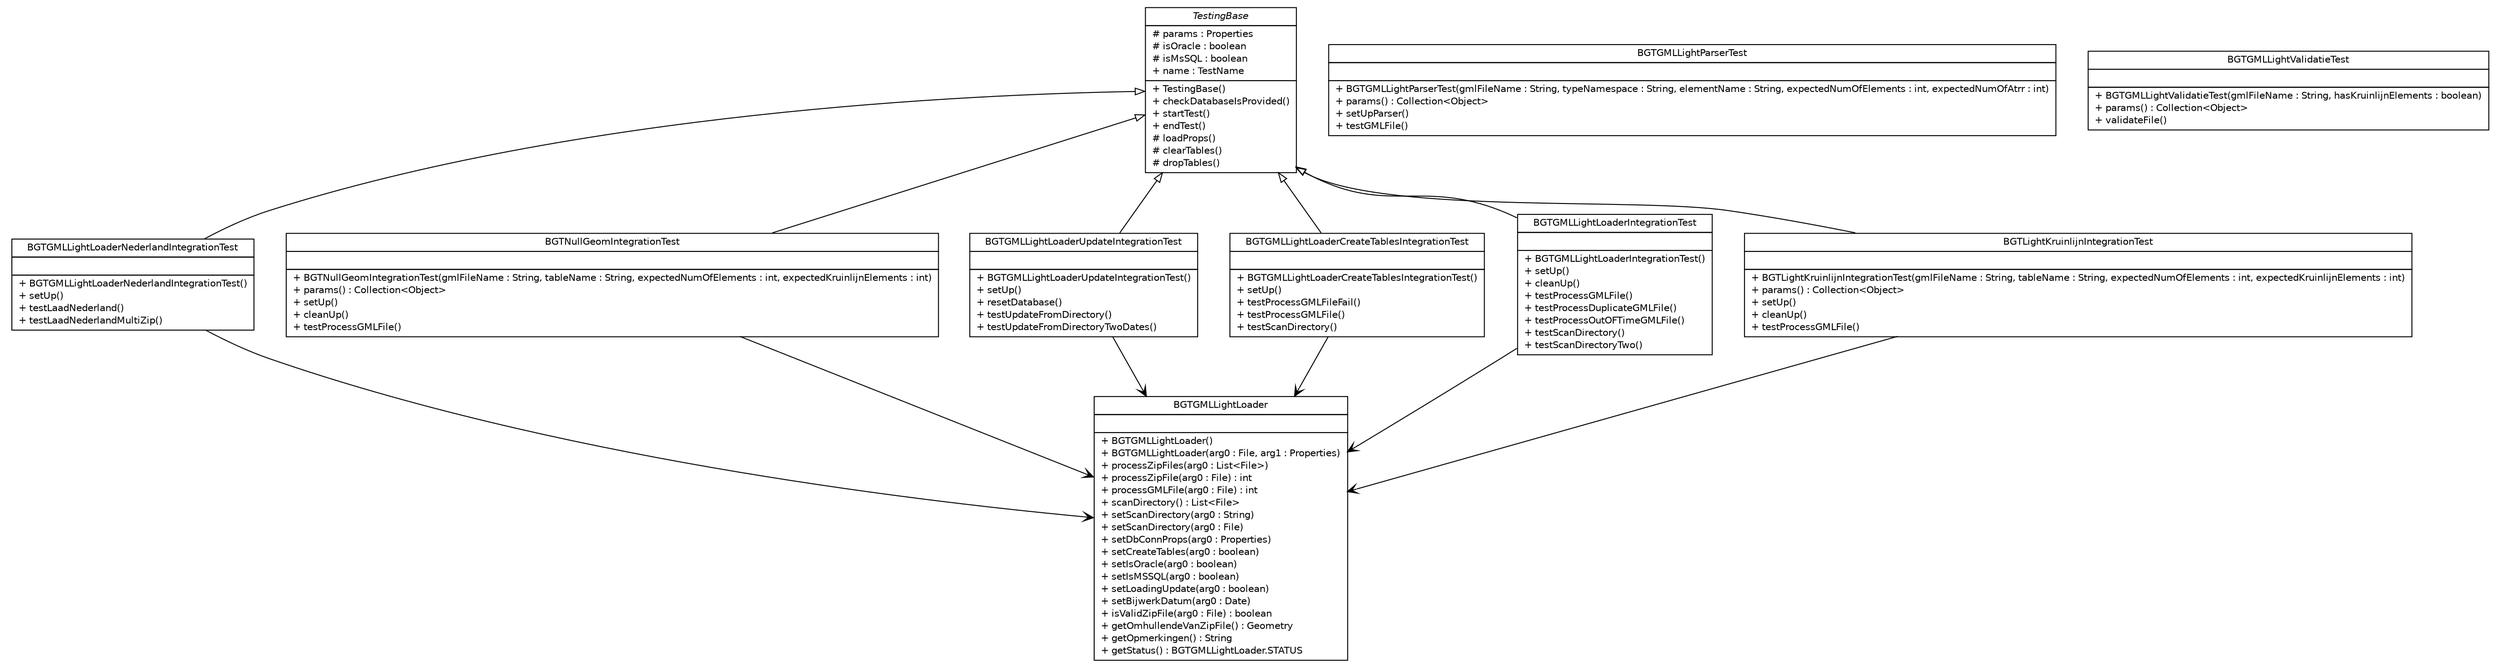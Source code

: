 #!/usr/local/bin/dot
#
# Class diagram 
# Generated by UMLGraph version R5_6-24-gf6e263 (http://www.umlgraph.org/)
#

digraph G {
	edge [fontname="Helvetica",fontsize=10,labelfontname="Helvetica",labelfontsize=10];
	node [fontname="Helvetica",fontsize=10,shape=plaintext];
	nodesep=0.25;
	ranksep=0.5;
	// nl.b3p.brmo.loader.gml.BGTGMLLightLoaderNederlandIntegrationTest
	c11 [label=<<table title="nl.b3p.brmo.loader.gml.BGTGMLLightLoaderNederlandIntegrationTest" border="0" cellborder="1" cellspacing="0" cellpadding="2" port="p" href="./BGTGMLLightLoaderNederlandIntegrationTest.html">
		<tr><td><table border="0" cellspacing="0" cellpadding="1">
<tr><td align="center" balign="center"> BGTGMLLightLoaderNederlandIntegrationTest </td></tr>
		</table></td></tr>
		<tr><td><table border="0" cellspacing="0" cellpadding="1">
<tr><td align="left" balign="left">  </td></tr>
		</table></td></tr>
		<tr><td><table border="0" cellspacing="0" cellpadding="1">
<tr><td align="left" balign="left"> + BGTGMLLightLoaderNederlandIntegrationTest() </td></tr>
<tr><td align="left" balign="left"> + setUp() </td></tr>
<tr><td align="left" balign="left"> + testLaadNederland() </td></tr>
<tr><td align="left" balign="left"> + testLaadNederlandMultiZip() </td></tr>
		</table></td></tr>
		</table>>, URL="./BGTGMLLightLoaderNederlandIntegrationTest.html", fontname="Helvetica", fontcolor="black", fontsize=10.0];
	// nl.b3p.brmo.loader.gml.BGTNullGeomIntegrationTest
	c12 [label=<<table title="nl.b3p.brmo.loader.gml.BGTNullGeomIntegrationTest" border="0" cellborder="1" cellspacing="0" cellpadding="2" port="p" href="./BGTNullGeomIntegrationTest.html">
		<tr><td><table border="0" cellspacing="0" cellpadding="1">
<tr><td align="center" balign="center"> BGTNullGeomIntegrationTest </td></tr>
		</table></td></tr>
		<tr><td><table border="0" cellspacing="0" cellpadding="1">
<tr><td align="left" balign="left">  </td></tr>
		</table></td></tr>
		<tr><td><table border="0" cellspacing="0" cellpadding="1">
<tr><td align="left" balign="left"> + BGTNullGeomIntegrationTest(gmlFileName : String, tableName : String, expectedNumOfElements : int, expectedKruinlijnElements : int) </td></tr>
<tr><td align="left" balign="left"> + params() : Collection&lt;Object&gt; </td></tr>
<tr><td align="left" balign="left"> + setUp() </td></tr>
<tr><td align="left" balign="left"> + cleanUp() </td></tr>
<tr><td align="left" balign="left"> + testProcessGMLFile() </td></tr>
		</table></td></tr>
		</table>>, URL="./BGTNullGeomIntegrationTest.html", fontname="Helvetica", fontcolor="black", fontsize=10.0];
	// nl.b3p.brmo.loader.gml.BGTGMLLightParserTest
	c13 [label=<<table title="nl.b3p.brmo.loader.gml.BGTGMLLightParserTest" border="0" cellborder="1" cellspacing="0" cellpadding="2" port="p" href="./BGTGMLLightParserTest.html">
		<tr><td><table border="0" cellspacing="0" cellpadding="1">
<tr><td align="center" balign="center"> BGTGMLLightParserTest </td></tr>
		</table></td></tr>
		<tr><td><table border="0" cellspacing="0" cellpadding="1">
<tr><td align="left" balign="left">  </td></tr>
		</table></td></tr>
		<tr><td><table border="0" cellspacing="0" cellpadding="1">
<tr><td align="left" balign="left"> + BGTGMLLightParserTest(gmlFileName : String, typeNamespace : String, elementName : String, expectedNumOfElements : int, expectedNumOfAtrr : int) </td></tr>
<tr><td align="left" balign="left"> + params() : Collection&lt;Object&gt; </td></tr>
<tr><td align="left" balign="left"> + setUpParser() </td></tr>
<tr><td align="left" balign="left"> + testGMLFile() </td></tr>
		</table></td></tr>
		</table>>, URL="./BGTGMLLightParserTest.html", fontname="Helvetica", fontcolor="black", fontsize=10.0];
	// nl.b3p.brmo.loader.gml.BGTGMLLightLoaderUpdateIntegrationTest
	c14 [label=<<table title="nl.b3p.brmo.loader.gml.BGTGMLLightLoaderUpdateIntegrationTest" border="0" cellborder="1" cellspacing="0" cellpadding="2" port="p" href="./BGTGMLLightLoaderUpdateIntegrationTest.html">
		<tr><td><table border="0" cellspacing="0" cellpadding="1">
<tr><td align="center" balign="center"> BGTGMLLightLoaderUpdateIntegrationTest </td></tr>
		</table></td></tr>
		<tr><td><table border="0" cellspacing="0" cellpadding="1">
<tr><td align="left" balign="left">  </td></tr>
		</table></td></tr>
		<tr><td><table border="0" cellspacing="0" cellpadding="1">
<tr><td align="left" balign="left"> + BGTGMLLightLoaderUpdateIntegrationTest() </td></tr>
<tr><td align="left" balign="left"> + setUp() </td></tr>
<tr><td align="left" balign="left"> + resetDatabase() </td></tr>
<tr><td align="left" balign="left"> + testUpdateFromDirectory() </td></tr>
<tr><td align="left" balign="left"> + testUpdateFromDirectoryTwoDates() </td></tr>
		</table></td></tr>
		</table>>, URL="./BGTGMLLightLoaderUpdateIntegrationTest.html", fontname="Helvetica", fontcolor="black", fontsize=10.0];
	// nl.b3p.brmo.loader.gml.BGTGMLLightLoaderCreateTablesIntegrationTest
	c15 [label=<<table title="nl.b3p.brmo.loader.gml.BGTGMLLightLoaderCreateTablesIntegrationTest" border="0" cellborder="1" cellspacing="0" cellpadding="2" port="p" href="./BGTGMLLightLoaderCreateTablesIntegrationTest.html">
		<tr><td><table border="0" cellspacing="0" cellpadding="1">
<tr><td align="center" balign="center"> BGTGMLLightLoaderCreateTablesIntegrationTest </td></tr>
		</table></td></tr>
		<tr><td><table border="0" cellspacing="0" cellpadding="1">
<tr><td align="left" balign="left">  </td></tr>
		</table></td></tr>
		<tr><td><table border="0" cellspacing="0" cellpadding="1">
<tr><td align="left" balign="left"> + BGTGMLLightLoaderCreateTablesIntegrationTest() </td></tr>
<tr><td align="left" balign="left"> + setUp() </td></tr>
<tr><td align="left" balign="left"> + testProcessGMLFileFail() </td></tr>
<tr><td align="left" balign="left"> + testProcessGMLFile() </td></tr>
<tr><td align="left" balign="left"> + testScanDirectory() </td></tr>
		</table></td></tr>
		</table>>, URL="./BGTGMLLightLoaderCreateTablesIntegrationTest.html", fontname="Helvetica", fontcolor="black", fontsize=10.0];
	// nl.b3p.brmo.loader.gml.TestingBase
	c16 [label=<<table title="nl.b3p.brmo.loader.gml.TestingBase" border="0" cellborder="1" cellspacing="0" cellpadding="2" port="p" href="./TestingBase.html">
		<tr><td><table border="0" cellspacing="0" cellpadding="1">
<tr><td align="center" balign="center"><font face="Helvetica-Oblique"> TestingBase </font></td></tr>
		</table></td></tr>
		<tr><td><table border="0" cellspacing="0" cellpadding="1">
<tr><td align="left" balign="left"> # params : Properties </td></tr>
<tr><td align="left" balign="left"> # isOracle : boolean </td></tr>
<tr><td align="left" balign="left"> # isMsSQL : boolean </td></tr>
<tr><td align="left" balign="left"> + name : TestName </td></tr>
		</table></td></tr>
		<tr><td><table border="0" cellspacing="0" cellpadding="1">
<tr><td align="left" balign="left"> + TestingBase() </td></tr>
<tr><td align="left" balign="left"> + checkDatabaseIsProvided() </td></tr>
<tr><td align="left" balign="left"> + startTest() </td></tr>
<tr><td align="left" balign="left"> + endTest() </td></tr>
<tr><td align="left" balign="left"> # loadProps() </td></tr>
<tr><td align="left" balign="left"> # clearTables() </td></tr>
<tr><td align="left" balign="left"> # dropTables() </td></tr>
		</table></td></tr>
		</table>>, URL="./TestingBase.html", fontname="Helvetica", fontcolor="black", fontsize=10.0];
	// nl.b3p.brmo.loader.gml.BGTGMLLightValidatieTest
	c17 [label=<<table title="nl.b3p.brmo.loader.gml.BGTGMLLightValidatieTest" border="0" cellborder="1" cellspacing="0" cellpadding="2" port="p" href="./BGTGMLLightValidatieTest.html">
		<tr><td><table border="0" cellspacing="0" cellpadding="1">
<tr><td align="center" balign="center"> BGTGMLLightValidatieTest </td></tr>
		</table></td></tr>
		<tr><td><table border="0" cellspacing="0" cellpadding="1">
<tr><td align="left" balign="left">  </td></tr>
		</table></td></tr>
		<tr><td><table border="0" cellspacing="0" cellpadding="1">
<tr><td align="left" balign="left"> + BGTGMLLightValidatieTest(gmlFileName : String, hasKruinlijnElements : boolean) </td></tr>
<tr><td align="left" balign="left"> + params() : Collection&lt;Object&gt; </td></tr>
<tr><td align="left" balign="left"> + validateFile() </td></tr>
		</table></td></tr>
		</table>>, URL="./BGTGMLLightValidatieTest.html", fontname="Helvetica", fontcolor="black", fontsize=10.0];
	// nl.b3p.brmo.loader.gml.BGTGMLLightLoaderIntegrationTest
	c18 [label=<<table title="nl.b3p.brmo.loader.gml.BGTGMLLightLoaderIntegrationTest" border="0" cellborder="1" cellspacing="0" cellpadding="2" port="p" href="./BGTGMLLightLoaderIntegrationTest.html">
		<tr><td><table border="0" cellspacing="0" cellpadding="1">
<tr><td align="center" balign="center"> BGTGMLLightLoaderIntegrationTest </td></tr>
		</table></td></tr>
		<tr><td><table border="0" cellspacing="0" cellpadding="1">
<tr><td align="left" balign="left">  </td></tr>
		</table></td></tr>
		<tr><td><table border="0" cellspacing="0" cellpadding="1">
<tr><td align="left" balign="left"> + BGTGMLLightLoaderIntegrationTest() </td></tr>
<tr><td align="left" balign="left"> + setUp() </td></tr>
<tr><td align="left" balign="left"> + cleanUp() </td></tr>
<tr><td align="left" balign="left"> + testProcessGMLFile() </td></tr>
<tr><td align="left" balign="left"> + testProcessDuplicateGMLFile() </td></tr>
<tr><td align="left" balign="left"> + testProcessOutOFTimeGMLFile() </td></tr>
<tr><td align="left" balign="left"> + testScanDirectory() </td></tr>
<tr><td align="left" balign="left"> + testScanDirectoryTwo() </td></tr>
		</table></td></tr>
		</table>>, URL="./BGTGMLLightLoaderIntegrationTest.html", fontname="Helvetica", fontcolor="black", fontsize=10.0];
	// nl.b3p.brmo.loader.gml.BGTLightKruinlijnIntegrationTest
	c19 [label=<<table title="nl.b3p.brmo.loader.gml.BGTLightKruinlijnIntegrationTest" border="0" cellborder="1" cellspacing="0" cellpadding="2" port="p" href="./BGTLightKruinlijnIntegrationTest.html">
		<tr><td><table border="0" cellspacing="0" cellpadding="1">
<tr><td align="center" balign="center"> BGTLightKruinlijnIntegrationTest </td></tr>
		</table></td></tr>
		<tr><td><table border="0" cellspacing="0" cellpadding="1">
<tr><td align="left" balign="left">  </td></tr>
		</table></td></tr>
		<tr><td><table border="0" cellspacing="0" cellpadding="1">
<tr><td align="left" balign="left"> + BGTLightKruinlijnIntegrationTest(gmlFileName : String, tableName : String, expectedNumOfElements : int, expectedKruinlijnElements : int) </td></tr>
<tr><td align="left" balign="left"> + params() : Collection&lt;Object&gt; </td></tr>
<tr><td align="left" balign="left"> + setUp() </td></tr>
<tr><td align="left" balign="left"> + cleanUp() </td></tr>
<tr><td align="left" balign="left"> + testProcessGMLFile() </td></tr>
		</table></td></tr>
		</table>>, URL="./BGTLightKruinlijnIntegrationTest.html", fontname="Helvetica", fontcolor="black", fontsize=10.0];
	//nl.b3p.brmo.loader.gml.BGTGMLLightLoaderNederlandIntegrationTest extends nl.b3p.brmo.loader.gml.TestingBase
	c16:p -> c11:p [dir=back,arrowtail=empty];
	//nl.b3p.brmo.loader.gml.BGTNullGeomIntegrationTest extends nl.b3p.brmo.loader.gml.TestingBase
	c16:p -> c12:p [dir=back,arrowtail=empty];
	//nl.b3p.brmo.loader.gml.BGTGMLLightLoaderUpdateIntegrationTest extends nl.b3p.brmo.loader.gml.TestingBase
	c16:p -> c14:p [dir=back,arrowtail=empty];
	//nl.b3p.brmo.loader.gml.BGTGMLLightLoaderCreateTablesIntegrationTest extends nl.b3p.brmo.loader.gml.TestingBase
	c16:p -> c15:p [dir=back,arrowtail=empty];
	//nl.b3p.brmo.loader.gml.BGTGMLLightLoaderIntegrationTest extends nl.b3p.brmo.loader.gml.TestingBase
	c16:p -> c18:p [dir=back,arrowtail=empty];
	//nl.b3p.brmo.loader.gml.BGTLightKruinlijnIntegrationTest extends nl.b3p.brmo.loader.gml.TestingBase
	c16:p -> c19:p [dir=back,arrowtail=empty];
	// nl.b3p.brmo.loader.gml.BGTGMLLightLoaderNederlandIntegrationTest NAVASSOC nl.b3p.brmo.loader.gml.BGTGMLLightLoader
	c11:p -> c20:p [taillabel="", label="", headlabel="", fontname="Helvetica", fontcolor="black", fontsize=10.0, color="black", arrowhead=open];
	// nl.b3p.brmo.loader.gml.BGTNullGeomIntegrationTest NAVASSOC nl.b3p.brmo.loader.gml.BGTGMLLightLoader
	c12:p -> c20:p [taillabel="", label="", headlabel="", fontname="Helvetica", fontcolor="black", fontsize=10.0, color="black", arrowhead=open];
	// nl.b3p.brmo.loader.gml.BGTGMLLightLoaderUpdateIntegrationTest NAVASSOC nl.b3p.brmo.loader.gml.BGTGMLLightLoader
	c14:p -> c20:p [taillabel="", label="", headlabel="", fontname="Helvetica", fontcolor="black", fontsize=10.0, color="black", arrowhead=open];
	// nl.b3p.brmo.loader.gml.BGTGMLLightLoaderCreateTablesIntegrationTest NAVASSOC nl.b3p.brmo.loader.gml.BGTGMLLightLoader
	c15:p -> c20:p [taillabel="", label="", headlabel="", fontname="Helvetica", fontcolor="black", fontsize=10.0, color="black", arrowhead=open];
	// nl.b3p.brmo.loader.gml.BGTGMLLightLoaderIntegrationTest NAVASSOC nl.b3p.brmo.loader.gml.BGTGMLLightLoader
	c18:p -> c20:p [taillabel="", label="", headlabel="", fontname="Helvetica", fontcolor="black", fontsize=10.0, color="black", arrowhead=open];
	// nl.b3p.brmo.loader.gml.BGTLightKruinlijnIntegrationTest NAVASSOC nl.b3p.brmo.loader.gml.BGTGMLLightLoader
	c19:p -> c20:p [taillabel="", label="", headlabel="", fontname="Helvetica", fontcolor="black", fontsize=10.0, color="black", arrowhead=open];
	// nl.b3p.brmo.loader.gml.BGTGMLLightLoader
	c20 [label=<<table title="nl.b3p.brmo.loader.gml.BGTGMLLightLoader" border="0" cellborder="1" cellspacing="0" cellpadding="2" port="p">
		<tr><td><table border="0" cellspacing="0" cellpadding="1">
<tr><td align="center" balign="center"> BGTGMLLightLoader </td></tr>
		</table></td></tr>
		<tr><td><table border="0" cellspacing="0" cellpadding="1">
<tr><td align="left" balign="left">  </td></tr>
		</table></td></tr>
		<tr><td><table border="0" cellspacing="0" cellpadding="1">
<tr><td align="left" balign="left"> + BGTGMLLightLoader() </td></tr>
<tr><td align="left" balign="left"> + BGTGMLLightLoader(arg0 : File, arg1 : Properties) </td></tr>
<tr><td align="left" balign="left"> + processZipFiles(arg0 : List&lt;File&gt;) </td></tr>
<tr><td align="left" balign="left"> + processZipFile(arg0 : File) : int </td></tr>
<tr><td align="left" balign="left"> + processGMLFile(arg0 : File) : int </td></tr>
<tr><td align="left" balign="left"> + scanDirectory() : List&lt;File&gt; </td></tr>
<tr><td align="left" balign="left"> + setScanDirectory(arg0 : String) </td></tr>
<tr><td align="left" balign="left"> + setScanDirectory(arg0 : File) </td></tr>
<tr><td align="left" balign="left"> + setDbConnProps(arg0 : Properties) </td></tr>
<tr><td align="left" balign="left"> + setCreateTables(arg0 : boolean) </td></tr>
<tr><td align="left" balign="left"> + setIsOracle(arg0 : boolean) </td></tr>
<tr><td align="left" balign="left"> + setIsMSSQL(arg0 : boolean) </td></tr>
<tr><td align="left" balign="left"> + setLoadingUpdate(arg0 : boolean) </td></tr>
<tr><td align="left" balign="left"> + setBijwerkDatum(arg0 : Date) </td></tr>
<tr><td align="left" balign="left"> + isValidZipFile(arg0 : File) : boolean </td></tr>
<tr><td align="left" balign="left"> + getOmhullendeVanZipFile() : Geometry </td></tr>
<tr><td align="left" balign="left"> + getOpmerkingen() : String </td></tr>
<tr><td align="left" balign="left"> + getStatus() : BGTGMLLightLoader.STATUS </td></tr>
		</table></td></tr>
		</table>>, URL="null", fontname="Helvetica", fontcolor="black", fontsize=10.0];
}

